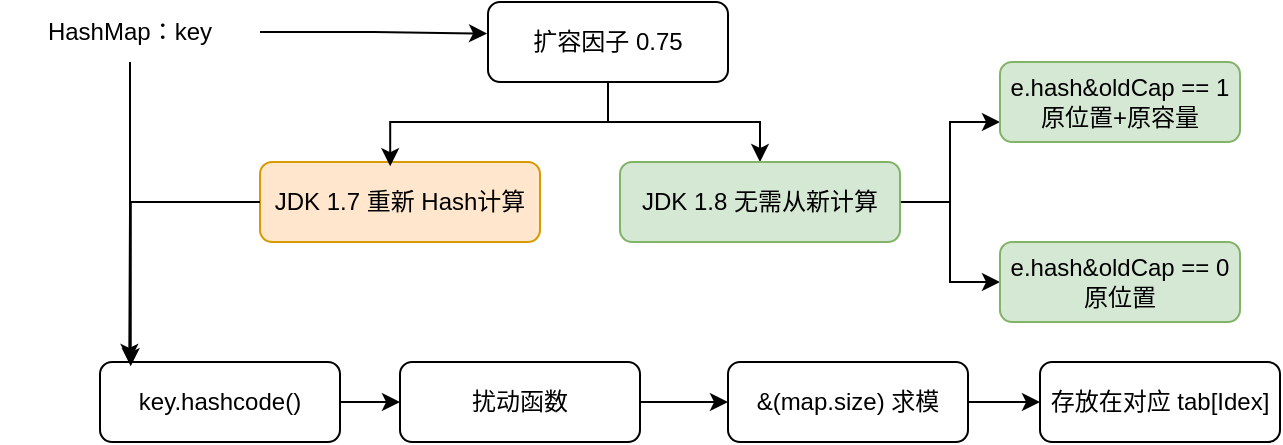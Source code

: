 <mxfile version="24.1.0" type="device" pages="2">
  <diagram name="HashCode" id="coGf-SwIpcZmSCLazqnX">
    <mxGraphModel dx="1434" dy="836" grid="1" gridSize="10" guides="1" tooltips="1" connect="1" arrows="1" fold="1" page="1" pageScale="1" pageWidth="827" pageHeight="1169" math="0" shadow="0">
      <root>
        <mxCell id="0" />
        <mxCell id="1" parent="0" />
        <mxCell id="WTFRDLYUk2QFJGsVZOeS-10" style="edgeStyle=orthogonalEdgeStyle;rounded=0;orthogonalLoop=1;jettySize=auto;html=1;exitX=1;exitY=0.5;exitDx=0;exitDy=0;" parent="1" source="WTFRDLYUk2QFJGsVZOeS-1" target="WTFRDLYUk2QFJGsVZOeS-2" edge="1">
          <mxGeometry relative="1" as="geometry" />
        </mxCell>
        <mxCell id="WTFRDLYUk2QFJGsVZOeS-1" value="key.hashcode()" style="rounded=1;whiteSpace=wrap;html=1;" parent="1" vertex="1">
          <mxGeometry x="50" y="210" width="120" height="40" as="geometry" />
        </mxCell>
        <mxCell id="WTFRDLYUk2QFJGsVZOeS-11" style="edgeStyle=orthogonalEdgeStyle;rounded=0;orthogonalLoop=1;jettySize=auto;html=1;exitX=1;exitY=0.5;exitDx=0;exitDy=0;entryX=0;entryY=0.5;entryDx=0;entryDy=0;" parent="1" source="WTFRDLYUk2QFJGsVZOeS-2" target="WTFRDLYUk2QFJGsVZOeS-6" edge="1">
          <mxGeometry relative="1" as="geometry" />
        </mxCell>
        <mxCell id="WTFRDLYUk2QFJGsVZOeS-2" value="扰动函数" style="rounded=1;whiteSpace=wrap;html=1;" parent="1" vertex="1">
          <mxGeometry x="200" y="210" width="120" height="40" as="geometry" />
        </mxCell>
        <mxCell id="WTFRDLYUk2QFJGsVZOeS-4" value="HashMap：key" style="text;html=1;align=center;verticalAlign=middle;whiteSpace=wrap;rounded=0;" parent="1" vertex="1">
          <mxGeometry y="30" width="130" height="30" as="geometry" />
        </mxCell>
        <mxCell id="WTFRDLYUk2QFJGsVZOeS-29" style="edgeStyle=orthogonalEdgeStyle;rounded=0;orthogonalLoop=1;jettySize=auto;html=1;exitX=1;exitY=0.5;exitDx=0;exitDy=0;entryX=0;entryY=0.5;entryDx=0;entryDy=0;" parent="1" source="WTFRDLYUk2QFJGsVZOeS-6" target="WTFRDLYUk2QFJGsVZOeS-13" edge="1">
          <mxGeometry relative="1" as="geometry" />
        </mxCell>
        <mxCell id="WTFRDLYUk2QFJGsVZOeS-6" value="&amp;amp;(map.size) 求模" style="rounded=1;whiteSpace=wrap;html=1;" parent="1" vertex="1">
          <mxGeometry x="364" y="210" width="120" height="40" as="geometry" />
        </mxCell>
        <mxCell id="WTFRDLYUk2QFJGsVZOeS-13" value="存放在对应 tab[Idex]" style="rounded=1;whiteSpace=wrap;html=1;" parent="1" vertex="1">
          <mxGeometry x="520" y="210" width="120" height="40" as="geometry" />
        </mxCell>
        <mxCell id="WTFRDLYUk2QFJGsVZOeS-25" style="edgeStyle=orthogonalEdgeStyle;rounded=0;orthogonalLoop=1;jettySize=auto;html=1;exitX=0.5;exitY=1;exitDx=0;exitDy=0;" parent="1" source="WTFRDLYUk2QFJGsVZOeS-15" target="WTFRDLYUk2QFJGsVZOeS-19" edge="1">
          <mxGeometry relative="1" as="geometry" />
        </mxCell>
        <mxCell id="WTFRDLYUk2QFJGsVZOeS-15" value="扩容因子 0.75" style="rounded=1;whiteSpace=wrap;html=1;" parent="1" vertex="1">
          <mxGeometry x="244" y="30" width="120" height="40" as="geometry" />
        </mxCell>
        <mxCell id="WTFRDLYUk2QFJGsVZOeS-17" style="edgeStyle=orthogonalEdgeStyle;rounded=0;orthogonalLoop=1;jettySize=auto;html=1;exitX=1;exitY=0.5;exitDx=0;exitDy=0;entryX=-0.004;entryY=0.395;entryDx=0;entryDy=0;entryPerimeter=0;" parent="1" source="WTFRDLYUk2QFJGsVZOeS-4" target="WTFRDLYUk2QFJGsVZOeS-15" edge="1">
          <mxGeometry relative="1" as="geometry" />
        </mxCell>
        <mxCell id="WTFRDLYUk2QFJGsVZOeS-18" value="JDK 1.7 重新 Hash计算" style="rounded=1;whiteSpace=wrap;html=1;fillColor=#ffe6cc;strokeColor=#d79b00;" parent="1" vertex="1">
          <mxGeometry x="130" y="110" width="140" height="40" as="geometry" />
        </mxCell>
        <mxCell id="WTFRDLYUk2QFJGsVZOeS-21" style="edgeStyle=orthogonalEdgeStyle;rounded=0;orthogonalLoop=1;jettySize=auto;html=1;exitX=1;exitY=0.5;exitDx=0;exitDy=0;entryX=0;entryY=0.75;entryDx=0;entryDy=0;" parent="1" source="WTFRDLYUk2QFJGsVZOeS-19" target="WTFRDLYUk2QFJGsVZOeS-20" edge="1">
          <mxGeometry relative="1" as="geometry" />
        </mxCell>
        <mxCell id="WTFRDLYUk2QFJGsVZOeS-23" style="edgeStyle=orthogonalEdgeStyle;rounded=0;orthogonalLoop=1;jettySize=auto;html=1;exitX=1;exitY=0.5;exitDx=0;exitDy=0;entryX=0;entryY=0.5;entryDx=0;entryDy=0;" parent="1" source="WTFRDLYUk2QFJGsVZOeS-19" target="WTFRDLYUk2QFJGsVZOeS-22" edge="1">
          <mxGeometry relative="1" as="geometry" />
        </mxCell>
        <mxCell id="WTFRDLYUk2QFJGsVZOeS-19" value="JDK 1.8 无需从新计算" style="rounded=1;whiteSpace=wrap;html=1;fillColor=#d5e8d4;strokeColor=#82b366;" parent="1" vertex="1">
          <mxGeometry x="310" y="110" width="140" height="40" as="geometry" />
        </mxCell>
        <mxCell id="WTFRDLYUk2QFJGsVZOeS-20" value="e.hash&amp;amp;oldCap == 1&lt;div&gt;原位置+原容量&lt;/div&gt;" style="rounded=1;whiteSpace=wrap;html=1;fillColor=#d5e8d4;strokeColor=#82b366;" parent="1" vertex="1">
          <mxGeometry x="500" y="60" width="120" height="40" as="geometry" />
        </mxCell>
        <mxCell id="WTFRDLYUk2QFJGsVZOeS-22" value="e.hash&amp;amp;oldCap == 0&lt;div&gt;原位置&lt;/div&gt;" style="rounded=1;whiteSpace=wrap;html=1;fillColor=#d5e8d4;strokeColor=#82b366;" parent="1" vertex="1">
          <mxGeometry x="500" y="150" width="120" height="40" as="geometry" />
        </mxCell>
        <mxCell id="WTFRDLYUk2QFJGsVZOeS-24" style="edgeStyle=orthogonalEdgeStyle;rounded=0;orthogonalLoop=1;jettySize=auto;html=1;exitX=0.5;exitY=1;exitDx=0;exitDy=0;entryX=0.465;entryY=0.053;entryDx=0;entryDy=0;entryPerimeter=0;" parent="1" source="WTFRDLYUk2QFJGsVZOeS-15" target="WTFRDLYUk2QFJGsVZOeS-18" edge="1">
          <mxGeometry relative="1" as="geometry" />
        </mxCell>
        <mxCell id="WTFRDLYUk2QFJGsVZOeS-26" style="edgeStyle=orthogonalEdgeStyle;rounded=0;orthogonalLoop=1;jettySize=auto;html=1;exitX=0.5;exitY=1;exitDx=0;exitDy=0;entryX=0.122;entryY=0;entryDx=0;entryDy=0;entryPerimeter=0;" parent="1" source="WTFRDLYUk2QFJGsVZOeS-4" target="WTFRDLYUk2QFJGsVZOeS-1" edge="1">
          <mxGeometry relative="1" as="geometry" />
        </mxCell>
        <mxCell id="WTFRDLYUk2QFJGsVZOeS-27" style="edgeStyle=orthogonalEdgeStyle;rounded=0;orthogonalLoop=1;jettySize=auto;html=1;exitX=0;exitY=0.5;exitDx=0;exitDy=0;entryX=0.128;entryY=0.053;entryDx=0;entryDy=0;entryPerimeter=0;" parent="1" source="WTFRDLYUk2QFJGsVZOeS-18" target="WTFRDLYUk2QFJGsVZOeS-1" edge="1">
          <mxGeometry relative="1" as="geometry" />
        </mxCell>
      </root>
    </mxGraphModel>
  </diagram>
  <diagram id="MA43s9fybkEDR8R1VmYW" name="红黑树">
    <mxGraphModel dx="819" dy="478" grid="1" gridSize="10" guides="1" tooltips="1" connect="1" arrows="1" fold="1" page="1" pageScale="1" pageWidth="827" pageHeight="1169" math="0" shadow="0">
      <root>
        <mxCell id="0" />
        <mxCell id="1" parent="0" />
        <mxCell id="YjHZfII7TZEtdzkOAx2F-1" value="3" style="ellipse;whiteSpace=wrap;html=1;aspect=fixed;fillColor=#fff2cc;strokeColor=#d6b656;" parent="1" vertex="1">
          <mxGeometry x="200" y="250" width="30" height="30" as="geometry" />
        </mxCell>
        <mxCell id="YjHZfII7TZEtdzkOAx2F-9" style="rounded=0;orthogonalLoop=1;jettySize=auto;html=1;exitX=0;exitY=1;exitDx=0;exitDy=0;entryX=1;entryY=0;entryDx=0;entryDy=0;" parent="1" source="YjHZfII7TZEtdzkOAx2F-2" target="YjHZfII7TZEtdzkOAx2F-4" edge="1">
          <mxGeometry relative="1" as="geometry" />
        </mxCell>
        <mxCell id="YjHZfII7TZEtdzkOAx2F-2" value="2" style="ellipse;whiteSpace=wrap;html=1;aspect=fixed;fillColor=#fff2cc;strokeColor=#d6b656;" parent="1" vertex="1">
          <mxGeometry x="180" y="200" width="30" height="30" as="geometry" />
        </mxCell>
        <mxCell id="YjHZfII7TZEtdzkOAx2F-7" style="rounded=0;orthogonalLoop=1;jettySize=auto;html=1;exitX=0;exitY=1;exitDx=0;exitDy=0;" parent="1" source="YjHZfII7TZEtdzkOAx2F-3" target="YjHZfII7TZEtdzkOAx2F-2" edge="1">
          <mxGeometry relative="1" as="geometry" />
        </mxCell>
        <mxCell id="YjHZfII7TZEtdzkOAx2F-8" style="rounded=0;orthogonalLoop=1;jettySize=auto;html=1;exitX=1;exitY=1;exitDx=0;exitDy=0;entryX=0;entryY=0;entryDx=0;entryDy=0;" parent="1" source="YjHZfII7TZEtdzkOAx2F-3" target="YjHZfII7TZEtdzkOAx2F-5" edge="1">
          <mxGeometry relative="1" as="geometry" />
        </mxCell>
        <mxCell id="YjHZfII7TZEtdzkOAx2F-3" value="4" style="ellipse;whiteSpace=wrap;html=1;aspect=fixed;fillColor=#fff2cc;strokeColor=#d6b656;" parent="1" vertex="1">
          <mxGeometry x="220" y="160" width="30" height="30" as="geometry" />
        </mxCell>
        <mxCell id="YjHZfII7TZEtdzkOAx2F-4" value="1" style="ellipse;whiteSpace=wrap;html=1;aspect=fixed;fillColor=#fff2cc;strokeColor=#d6b656;" parent="1" vertex="1">
          <mxGeometry x="150" y="250" width="30" height="30" as="geometry" />
        </mxCell>
        <mxCell id="YjHZfII7TZEtdzkOAx2F-5" value="5" style="ellipse;whiteSpace=wrap;html=1;aspect=fixed;fillColor=#fff2cc;strokeColor=#d6b656;" parent="1" vertex="1">
          <mxGeometry x="250" y="200" width="30" height="30" as="geometry" />
        </mxCell>
        <mxCell id="YjHZfII7TZEtdzkOAx2F-6" value="6" style="ellipse;whiteSpace=wrap;html=1;aspect=fixed;fillColor=#fff2cc;strokeColor=#d6b656;" parent="1" vertex="1">
          <mxGeometry x="270" y="250" width="30" height="30" as="geometry" />
        </mxCell>
        <mxCell id="YjHZfII7TZEtdzkOAx2F-10" style="rounded=0;orthogonalLoop=1;jettySize=auto;html=1;exitX=1;exitY=1;exitDx=0;exitDy=0;entryX=0.376;entryY=-0.019;entryDx=0;entryDy=0;entryPerimeter=0;" parent="1" source="YjHZfII7TZEtdzkOAx2F-2" target="YjHZfII7TZEtdzkOAx2F-1" edge="1">
          <mxGeometry relative="1" as="geometry" />
        </mxCell>
        <mxCell id="YjHZfII7TZEtdzkOAx2F-11" style="rounded=0;orthogonalLoop=1;jettySize=auto;html=1;exitX=1;exitY=1;exitDx=0;exitDy=0;entryX=0.333;entryY=0;entryDx=0;entryDy=0;entryPerimeter=0;" parent="1" source="YjHZfII7TZEtdzkOAx2F-5" target="YjHZfII7TZEtdzkOAx2F-6" edge="1">
          <mxGeometry relative="1" as="geometry" />
        </mxCell>
        <mxCell id="YjHZfII7TZEtdzkOAx2F-12" value="" style="shape=flexArrow;endArrow=classic;html=1;rounded=0;" parent="1" edge="1">
          <mxGeometry width="50" height="50" relative="1" as="geometry">
            <mxPoint x="310" y="220" as="sourcePoint" />
            <mxPoint x="370" y="220" as="targetPoint" />
          </mxGeometry>
        </mxCell>
        <mxCell id="YjHZfII7TZEtdzkOAx2F-13" value="二叉搜索树" style="text;html=1;align=center;verticalAlign=middle;resizable=0;points=[];autosize=1;strokeColor=none;fillColor=none;" parent="1" vertex="1">
          <mxGeometry x="190" y="110" width="80" height="30" as="geometry" />
        </mxCell>
        <mxCell id="YjHZfII7TZEtdzkOAx2F-14" value="退化" style="text;html=1;align=center;verticalAlign=middle;resizable=0;points=[];autosize=1;strokeColor=none;fillColor=none;" parent="1" vertex="1">
          <mxGeometry x="315" y="178" width="50" height="30" as="geometry" />
        </mxCell>
        <mxCell id="YjHZfII7TZEtdzkOAx2F-15" value="1" style="ellipse;whiteSpace=wrap;html=1;aspect=fixed;fillColor=#fff2cc;strokeColor=#d6b656;" parent="1" vertex="1">
          <mxGeometry x="416" y="160" width="30" height="30" as="geometry" />
        </mxCell>
        <mxCell id="YjHZfII7TZEtdzkOAx2F-22" style="edgeStyle=orthogonalEdgeStyle;rounded=0;orthogonalLoop=1;jettySize=auto;html=1;exitX=1;exitY=1;exitDx=0;exitDy=0;entryX=0;entryY=0;entryDx=0;entryDy=0;curved=1;" parent="1" source="YjHZfII7TZEtdzkOAx2F-16" target="YjHZfII7TZEtdzkOAx2F-17" edge="1">
          <mxGeometry relative="1" as="geometry" />
        </mxCell>
        <mxCell id="YjHZfII7TZEtdzkOAx2F-16" value="2" style="ellipse;whiteSpace=wrap;html=1;aspect=fixed;fillColor=#fff2cc;strokeColor=#d6b656;" parent="1" vertex="1">
          <mxGeometry x="446" y="200" width="30" height="30" as="geometry" />
        </mxCell>
        <mxCell id="YjHZfII7TZEtdzkOAx2F-17" value="3" style="ellipse;whiteSpace=wrap;html=1;aspect=fixed;fillColor=#fff2cc;strokeColor=#d6b656;" parent="1" vertex="1">
          <mxGeometry x="476" y="230" width="30" height="30" as="geometry" />
        </mxCell>
        <mxCell id="YjHZfII7TZEtdzkOAx2F-18" value="4" style="ellipse;whiteSpace=wrap;html=1;aspect=fixed;fillColor=#fff2cc;strokeColor=#d6b656;" parent="1" vertex="1">
          <mxGeometry x="496" y="270" width="30" height="30" as="geometry" />
        </mxCell>
        <mxCell id="YjHZfII7TZEtdzkOAx2F-25" style="edgeStyle=orthogonalEdgeStyle;rounded=0;orthogonalLoop=1;jettySize=auto;html=1;exitX=1;exitY=1;exitDx=0;exitDy=0;entryX=0;entryY=0;entryDx=0;entryDy=0;curved=1;" parent="1" source="YjHZfII7TZEtdzkOAx2F-19" target="YjHZfII7TZEtdzkOAx2F-20" edge="1">
          <mxGeometry relative="1" as="geometry" />
        </mxCell>
        <mxCell id="YjHZfII7TZEtdzkOAx2F-19" value="5" style="ellipse;whiteSpace=wrap;html=1;aspect=fixed;fillColor=#fff2cc;strokeColor=#d6b656;" parent="1" vertex="1">
          <mxGeometry x="526" y="300" width="30" height="30" as="geometry" />
        </mxCell>
        <mxCell id="YjHZfII7TZEtdzkOAx2F-20" value="6" style="ellipse;whiteSpace=wrap;html=1;aspect=fixed;fillColor=#fff2cc;strokeColor=#d6b656;" parent="1" vertex="1">
          <mxGeometry x="556" y="340" width="30" height="30" as="geometry" />
        </mxCell>
        <mxCell id="YjHZfII7TZEtdzkOAx2F-21" style="edgeStyle=orthogonalEdgeStyle;rounded=0;orthogonalLoop=1;jettySize=auto;html=1;exitX=1;exitY=1;exitDx=0;exitDy=0;entryX=0.386;entryY=0.01;entryDx=0;entryDy=0;entryPerimeter=0;curved=1;" parent="1" source="YjHZfII7TZEtdzkOAx2F-15" target="YjHZfII7TZEtdzkOAx2F-16" edge="1">
          <mxGeometry relative="1" as="geometry" />
        </mxCell>
        <mxCell id="YjHZfII7TZEtdzkOAx2F-23" style="edgeStyle=orthogonalEdgeStyle;rounded=0;orthogonalLoop=1;jettySize=auto;html=1;exitX=1;exitY=1;exitDx=0;exitDy=0;entryX=0.262;entryY=0.038;entryDx=0;entryDy=0;entryPerimeter=0;curved=1;" parent="1" source="YjHZfII7TZEtdzkOAx2F-17" target="YjHZfII7TZEtdzkOAx2F-18" edge="1">
          <mxGeometry relative="1" as="geometry" />
        </mxCell>
        <mxCell id="YjHZfII7TZEtdzkOAx2F-24" style="edgeStyle=orthogonalEdgeStyle;rounded=0;orthogonalLoop=1;jettySize=auto;html=1;exitX=1;exitY=1;exitDx=0;exitDy=0;entryX=0.133;entryY=0;entryDx=0;entryDy=0;entryPerimeter=0;curved=1;" parent="1" source="YjHZfII7TZEtdzkOAx2F-18" target="YjHZfII7TZEtdzkOAx2F-19" edge="1">
          <mxGeometry relative="1" as="geometry" />
        </mxCell>
        <mxCell id="YjHZfII7TZEtdzkOAx2F-26" value="链表" style="text;html=1;align=center;verticalAlign=middle;resizable=0;points=[];autosize=1;strokeColor=none;fillColor=none;" parent="1" vertex="1">
          <mxGeometry x="406" y="110" width="50" height="30" as="geometry" />
        </mxCell>
        <mxCell id="YjHZfII7TZEtdzkOAx2F-27" value="&lt;font color=&quot;#bab8ff&quot;&gt;小木蕊&lt;/font&gt;" style="text;html=1;align=center;verticalAlign=middle;whiteSpace=wrap;rounded=0;" parent="1" vertex="1">
          <mxGeometry x="160" y="310" width="60" height="30" as="geometry" />
        </mxCell>
        <mxCell id="_BTrtU_r2olgrIHIZXSj-14" value="" style="shape=flexArrow;endArrow=classic;html=1;rounded=0;" parent="1" edge="1">
          <mxGeometry width="50" height="50" relative="1" as="geometry">
            <mxPoint x="350" y="490" as="sourcePoint" />
            <mxPoint x="430" y="490" as="targetPoint" />
          </mxGeometry>
        </mxCell>
        <mxCell id="_BTrtU_r2olgrIHIZXSj-15" value="插入 9" style="text;html=1;align=center;verticalAlign=middle;resizable=0;points=[];autosize=1;strokeColor=none;fillColor=none;" parent="1" vertex="1">
          <mxGeometry x="350" y="438" width="60" height="30" as="geometry" />
        </mxCell>
        <mxCell id="_BTrtU_r2olgrIHIZXSj-22" value="5" style="ellipse;whiteSpace=wrap;html=1;aspect=fixed;fillColor=#fff2cc;strokeColor=#d6b656;" parent="1" vertex="1">
          <mxGeometry x="466" y="490" width="30" height="30" as="geometry" />
        </mxCell>
        <mxCell id="_BTrtU_r2olgrIHIZXSj-31" style="edgeStyle=orthogonalEdgeStyle;rounded=0;orthogonalLoop=1;jettySize=auto;html=1;exitX=0;exitY=0.5;exitDx=0;exitDy=0;entryX=0.5;entryY=0;entryDx=0;entryDy=0;curved=1;" parent="1" source="_BTrtU_r2olgrIHIZXSj-23" target="_BTrtU_r2olgrIHIZXSj-22" edge="1">
          <mxGeometry relative="1" as="geometry" />
        </mxCell>
        <mxCell id="_BTrtU_r2olgrIHIZXSj-23" value="7" style="ellipse;whiteSpace=wrap;html=1;aspect=fixed;fillColor=#fff2cc;strokeColor=#d6b656;" parent="1" vertex="1">
          <mxGeometry x="496" y="450" width="30" height="30" as="geometry" />
        </mxCell>
        <mxCell id="_BTrtU_r2olgrIHIZXSj-26" value="9" style="ellipse;whiteSpace=wrap;html=1;aspect=fixed;fillColor=#fff2cc;strokeColor=#d6b656;" parent="1" vertex="1">
          <mxGeometry x="526" y="490" width="30" height="30" as="geometry" />
        </mxCell>
        <mxCell id="_BTrtU_r2olgrIHIZXSj-1" value="5" style="rounded=1;whiteSpace=wrap;html=1;fillColor=#ffe6cc;strokeColor=#d79b00;container=0;" parent="1" vertex="1">
          <mxGeometry x="250" y="468" width="30" height="30" as="geometry" />
        </mxCell>
        <mxCell id="_BTrtU_r2olgrIHIZXSj-2" value="7" style="rounded=1;whiteSpace=wrap;html=1;fillColor=#ffe6cc;strokeColor=#d79b00;container=0;" parent="1" vertex="1">
          <mxGeometry x="280" y="468" width="30" height="30" as="geometry" />
        </mxCell>
        <mxCell id="_BTrtU_r2olgrIHIZXSj-32" style="edgeStyle=orthogonalEdgeStyle;rounded=0;orthogonalLoop=1;jettySize=auto;html=1;exitX=1;exitY=0.5;exitDx=0;exitDy=0;entryX=0.367;entryY=0.114;entryDx=0;entryDy=0;entryPerimeter=0;curved=1;" parent="1" source="_BTrtU_r2olgrIHIZXSj-23" target="_BTrtU_r2olgrIHIZXSj-26" edge="1">
          <mxGeometry relative="1" as="geometry" />
        </mxCell>
        <mxCell id="_jaxaXw8h2BjrPYEJbUO-1" value="5" style="rounded=1;whiteSpace=wrap;html=1;fillColor=#ffe6cc;strokeColor=#d79b00;container=0;" vertex="1" parent="1">
          <mxGeometry x="346" y="620" width="30" height="30" as="geometry" />
        </mxCell>
        <mxCell id="_jaxaXw8h2BjrPYEJbUO-7" style="edgeStyle=orthogonalEdgeStyle;rounded=0;orthogonalLoop=1;jettySize=auto;html=1;exitX=0;exitY=1;exitDx=0;exitDy=0;entryX=0.5;entryY=0;entryDx=0;entryDy=0;curved=1;" edge="1" parent="1" source="_jaxaXw8h2BjrPYEJbUO-2" target="_jaxaXw8h2BjrPYEJbUO-4">
          <mxGeometry relative="1" as="geometry" />
        </mxCell>
        <mxCell id="_jaxaXw8h2BjrPYEJbUO-8" style="edgeStyle=orthogonalEdgeStyle;rounded=0;orthogonalLoop=1;jettySize=auto;html=1;exitX=1;exitY=0.5;exitDx=0;exitDy=0;curved=1;" edge="1" parent="1" source="_jaxaXw8h2BjrPYEJbUO-2" target="_jaxaXw8h2BjrPYEJbUO-5">
          <mxGeometry relative="1" as="geometry" />
        </mxCell>
        <mxCell id="_jaxaXw8h2BjrPYEJbUO-2" value="7" style="rounded=1;whiteSpace=wrap;html=1;fillColor=#ffe6cc;strokeColor=#d79b00;container=0;" vertex="1" parent="1">
          <mxGeometry x="376" y="620" width="30" height="30" as="geometry" />
        </mxCell>
        <mxCell id="_jaxaXw8h2BjrPYEJbUO-3" value="1" style="ellipse;whiteSpace=wrap;html=1;aspect=fixed;fillColor=#fff2cc;strokeColor=#d6b656;" vertex="1" parent="1">
          <mxGeometry x="296" y="680" width="30" height="30" as="geometry" />
        </mxCell>
        <mxCell id="_jaxaXw8h2BjrPYEJbUO-4" value="6" style="ellipse;whiteSpace=wrap;html=1;aspect=fixed;fillColor=#fff2cc;strokeColor=#d6b656;" vertex="1" parent="1">
          <mxGeometry x="356" y="680" width="30" height="30" as="geometry" />
        </mxCell>
        <mxCell id="_jaxaXw8h2BjrPYEJbUO-5" value="8" style="ellipse;whiteSpace=wrap;html=1;aspect=fixed;fillColor=#fff2cc;strokeColor=#d6b656;" vertex="1" parent="1">
          <mxGeometry x="426" y="680" width="30" height="30" as="geometry" />
        </mxCell>
        <mxCell id="_jaxaXw8h2BjrPYEJbUO-6" style="edgeStyle=orthogonalEdgeStyle;rounded=0;orthogonalLoop=1;jettySize=auto;html=1;exitX=0;exitY=0.5;exitDx=0;exitDy=0;entryX=0.71;entryY=-0.019;entryDx=0;entryDy=0;entryPerimeter=0;curved=1;" edge="1" parent="1" source="_jaxaXw8h2BjrPYEJbUO-1" target="_jaxaXw8h2BjrPYEJbUO-3">
          <mxGeometry relative="1" as="geometry" />
        </mxCell>
        <mxCell id="_jaxaXw8h2BjrPYEJbUO-11" value="" style="edgeStyle=orthogonalEdgeStyle;rounded=0;orthogonalLoop=1;jettySize=auto;html=1;" edge="1" parent="1" source="_jaxaXw8h2BjrPYEJbUO-9" target="_jaxaXw8h2BjrPYEJbUO-10">
          <mxGeometry relative="1" as="geometry" />
        </mxCell>
        <mxCell id="_jaxaXw8h2BjrPYEJbUO-9" value="查找8" style="text;html=1;align=center;verticalAlign=middle;whiteSpace=wrap;rounded=0;" vertex="1" parent="1">
          <mxGeometry x="270" y="570" width="60" height="30" as="geometry" />
        </mxCell>
        <mxCell id="_jaxaXw8h2BjrPYEJbUO-13" value="" style="edgeStyle=orthogonalEdgeStyle;rounded=0;orthogonalLoop=1;jettySize=auto;html=1;" edge="1" parent="1" source="_jaxaXw8h2BjrPYEJbUO-10" target="_jaxaXw8h2BjrPYEJbUO-12">
          <mxGeometry relative="1" as="geometry" />
        </mxCell>
        <mxCell id="_jaxaXw8h2BjrPYEJbUO-10" value="8&amp;lt;5 ?" style="whiteSpace=wrap;html=1;" vertex="1" parent="1">
          <mxGeometry x="357" y="572.5" width="56" height="25" as="geometry" />
        </mxCell>
        <mxCell id="_jaxaXw8h2BjrPYEJbUO-12" value="8&amp;lt;7 ?" style="whiteSpace=wrap;html=1;" vertex="1" parent="1">
          <mxGeometry x="444" y="572.5" width="56" height="25" as="geometry" />
        </mxCell>
        <mxCell id="_jaxaXw8h2BjrPYEJbUO-17" style="edgeStyle=orthogonalEdgeStyle;rounded=0;orthogonalLoop=1;jettySize=auto;html=1;exitX=0;exitY=1;exitDx=0;exitDy=0;curved=1;" edge="1" parent="1" source="_jaxaXw8h2BjrPYEJbUO-14" target="_jaxaXw8h2BjrPYEJbUO-15">
          <mxGeometry relative="1" as="geometry" />
        </mxCell>
        <mxCell id="_jaxaXw8h2BjrPYEJbUO-18" style="edgeStyle=orthogonalEdgeStyle;rounded=0;orthogonalLoop=1;jettySize=auto;html=1;exitX=1;exitY=0.5;exitDx=0;exitDy=0;curved=1;" edge="1" parent="1" source="_jaxaXw8h2BjrPYEJbUO-14" target="_jaxaXw8h2BjrPYEJbUO-16">
          <mxGeometry relative="1" as="geometry" />
        </mxCell>
        <mxCell id="_jaxaXw8h2BjrPYEJbUO-14" value="&lt;font color=&quot;#ffffff&quot;&gt;2&lt;/font&gt;" style="ellipse;whiteSpace=wrap;html=1;aspect=fixed;fillColor=#0B0C0D;strokeColor=#d6b656;" vertex="1" parent="1">
          <mxGeometry x="258" y="820" width="30" height="30" as="geometry" />
        </mxCell>
        <mxCell id="_jaxaXw8h2BjrPYEJbUO-23" style="edgeStyle=orthogonalEdgeStyle;rounded=0;orthogonalLoop=1;jettySize=auto;html=1;exitX=0;exitY=1;exitDx=0;exitDy=0;entryX=0.5;entryY=0;entryDx=0;entryDy=0;curved=1;" edge="1" parent="1" source="_jaxaXw8h2BjrPYEJbUO-15" target="_jaxaXw8h2BjrPYEJbUO-19">
          <mxGeometry relative="1" as="geometry" />
        </mxCell>
        <mxCell id="_jaxaXw8h2BjrPYEJbUO-15" value="&lt;font color=&quot;#ffffff&quot;&gt;1&lt;/font&gt;" style="ellipse;whiteSpace=wrap;html=1;aspect=fixed;fillColor=#a20025;strokeColor=#6F0000;fontColor=#ffffff;" vertex="1" parent="1">
          <mxGeometry x="223" y="870" width="30" height="30" as="geometry" />
        </mxCell>
        <mxCell id="_jaxaXw8h2BjrPYEJbUO-25" style="edgeStyle=orthogonalEdgeStyle;rounded=0;orthogonalLoop=1;jettySize=auto;html=1;exitX=0;exitY=1;exitDx=0;exitDy=0;entryX=0.5;entryY=0;entryDx=0;entryDy=0;curved=1;" edge="1" parent="1" source="_jaxaXw8h2BjrPYEJbUO-16" target="_jaxaXw8h2BjrPYEJbUO-21">
          <mxGeometry relative="1" as="geometry" />
        </mxCell>
        <mxCell id="_jaxaXw8h2BjrPYEJbUO-16" value="&lt;font color=&quot;#ffffff&quot;&gt;5&lt;/font&gt;" style="ellipse;whiteSpace=wrap;html=1;aspect=fixed;fillColor=#a20025;strokeColor=#6F0000;fontColor=#ffffff;" vertex="1" parent="1">
          <mxGeometry x="307" y="870" width="30" height="30" as="geometry" />
        </mxCell>
        <mxCell id="_jaxaXw8h2BjrPYEJbUO-19" value="&lt;font color=&quot;#ffffff&quot;&gt;Null&lt;/font&gt;" style="ellipse;whiteSpace=wrap;html=1;aspect=fixed;fillColor=#0B0C0D;strokeColor=#d6b656;" vertex="1" parent="1">
          <mxGeometry x="193" y="920" width="30" height="30" as="geometry" />
        </mxCell>
        <mxCell id="_jaxaXw8h2BjrPYEJbUO-20" value="&lt;font color=&quot;#ffffff&quot;&gt;Null&lt;/font&gt;" style="ellipse;whiteSpace=wrap;html=1;aspect=fixed;fillColor=#0B0C0D;strokeColor=#d6b656;" vertex="1" parent="1">
          <mxGeometry x="229" y="920" width="30" height="30" as="geometry" />
        </mxCell>
        <mxCell id="_jaxaXw8h2BjrPYEJbUO-21" value="&lt;font color=&quot;#ffffff&quot;&gt;Null&lt;/font&gt;" style="ellipse;whiteSpace=wrap;html=1;aspect=fixed;fillColor=#0B0C0D;strokeColor=#d6b656;" vertex="1" parent="1">
          <mxGeometry x="291" y="920" width="30" height="30" as="geometry" />
        </mxCell>
        <mxCell id="_jaxaXw8h2BjrPYEJbUO-22" value="&lt;font color=&quot;#ffffff&quot;&gt;Null&lt;/font&gt;" style="ellipse;whiteSpace=wrap;html=1;aspect=fixed;fillColor=#0B0C0D;strokeColor=#d6b656;" vertex="1" parent="1">
          <mxGeometry x="327" y="920" width="30" height="30" as="geometry" />
        </mxCell>
        <mxCell id="_jaxaXw8h2BjrPYEJbUO-24" style="edgeStyle=orthogonalEdgeStyle;rounded=0;orthogonalLoop=1;jettySize=auto;html=1;exitX=1;exitY=1;exitDx=0;exitDy=0;entryX=0.738;entryY=0.019;entryDx=0;entryDy=0;entryPerimeter=0;curved=1;" edge="1" parent="1" source="_jaxaXw8h2BjrPYEJbUO-15" target="_jaxaXw8h2BjrPYEJbUO-20">
          <mxGeometry relative="1" as="geometry" />
        </mxCell>
        <mxCell id="_jaxaXw8h2BjrPYEJbUO-26" style="edgeStyle=orthogonalEdgeStyle;rounded=0;orthogonalLoop=1;jettySize=auto;html=1;exitX=1;exitY=0.5;exitDx=0;exitDy=0;entryX=0.729;entryY=0.076;entryDx=0;entryDy=0;entryPerimeter=0;curved=1;" edge="1" parent="1" source="_jaxaXw8h2BjrPYEJbUO-16" target="_jaxaXw8h2BjrPYEJbUO-22">
          <mxGeometry relative="1" as="geometry" />
        </mxCell>
        <mxCell id="_jaxaXw8h2BjrPYEJbUO-27" style="edgeStyle=orthogonalEdgeStyle;rounded=0;orthogonalLoop=1;jettySize=auto;html=1;exitX=0;exitY=1;exitDx=0;exitDy=0;curved=1;" edge="1" parent="1" source="_jaxaXw8h2BjrPYEJbUO-29" target="_jaxaXw8h2BjrPYEJbUO-31">
          <mxGeometry relative="1" as="geometry" />
        </mxCell>
        <mxCell id="_jaxaXw8h2BjrPYEJbUO-28" style="edgeStyle=orthogonalEdgeStyle;rounded=0;orthogonalLoop=1;jettySize=auto;html=1;exitX=1;exitY=0.5;exitDx=0;exitDy=0;curved=1;" edge="1" parent="1" source="_jaxaXw8h2BjrPYEJbUO-29" target="_jaxaXw8h2BjrPYEJbUO-33">
          <mxGeometry relative="1" as="geometry" />
        </mxCell>
        <mxCell id="_jaxaXw8h2BjrPYEJbUO-29" value="&lt;font color=&quot;#ffffff&quot;&gt;2&lt;/font&gt;" style="ellipse;whiteSpace=wrap;html=1;aspect=fixed;fillColor=#0B0C0D;strokeColor=#d6b656;" vertex="1" parent="1">
          <mxGeometry x="585" y="820" width="30" height="30" as="geometry" />
        </mxCell>
        <mxCell id="_jaxaXw8h2BjrPYEJbUO-30" style="edgeStyle=orthogonalEdgeStyle;rounded=0;orthogonalLoop=1;jettySize=auto;html=1;exitX=0;exitY=1;exitDx=0;exitDy=0;entryX=0.5;entryY=0;entryDx=0;entryDy=0;curved=1;" edge="1" parent="1" source="_jaxaXw8h2BjrPYEJbUO-31" target="_jaxaXw8h2BjrPYEJbUO-34">
          <mxGeometry relative="1" as="geometry" />
        </mxCell>
        <mxCell id="_jaxaXw8h2BjrPYEJbUO-31" value="&lt;font color=&quot;#ffffff&quot;&gt;1&lt;/font&gt;" style="ellipse;whiteSpace=wrap;html=1;aspect=fixed;fillColor=#0B0C0D;strokeColor=#6F0000;fontColor=#ffffff;" vertex="1" parent="1">
          <mxGeometry x="550" y="870" width="30" height="30" as="geometry" />
        </mxCell>
        <mxCell id="_jaxaXw8h2BjrPYEJbUO-32" style="edgeStyle=orthogonalEdgeStyle;rounded=0;orthogonalLoop=1;jettySize=auto;html=1;exitX=0;exitY=1;exitDx=0;exitDy=0;entryX=0.5;entryY=0;entryDx=0;entryDy=0;curved=1;" edge="1" parent="1" source="_jaxaXw8h2BjrPYEJbUO-33" target="_jaxaXw8h2BjrPYEJbUO-36">
          <mxGeometry relative="1" as="geometry" />
        </mxCell>
        <mxCell id="_jaxaXw8h2BjrPYEJbUO-33" value="&lt;font color=&quot;#ffffff&quot;&gt;5&lt;/font&gt;" style="ellipse;whiteSpace=wrap;html=1;aspect=fixed;fillColor=#0B0C0D;strokeColor=#6F0000;fontColor=#ffffff;" vertex="1" parent="1">
          <mxGeometry x="634" y="870" width="30" height="30" as="geometry" />
        </mxCell>
        <mxCell id="_jaxaXw8h2BjrPYEJbUO-34" value="&lt;font color=&quot;#ffffff&quot;&gt;Null&lt;/font&gt;" style="ellipse;whiteSpace=wrap;html=1;aspect=fixed;fillColor=#0B0C0D;strokeColor=#d6b656;" vertex="1" parent="1">
          <mxGeometry x="520" y="920" width="30" height="30" as="geometry" />
        </mxCell>
        <mxCell id="_jaxaXw8h2BjrPYEJbUO-35" value="&lt;font color=&quot;#ffffff&quot;&gt;Null&lt;/font&gt;" style="ellipse;whiteSpace=wrap;html=1;aspect=fixed;fillColor=#0B0C0D;strokeColor=#d6b656;" vertex="1" parent="1">
          <mxGeometry x="556" y="920" width="30" height="30" as="geometry" />
        </mxCell>
        <mxCell id="_jaxaXw8h2BjrPYEJbUO-36" value="&lt;font color=&quot;#ffffff&quot;&gt;Null&lt;/font&gt;" style="ellipse;whiteSpace=wrap;html=1;aspect=fixed;fillColor=#0B0C0D;strokeColor=#d6b656;" vertex="1" parent="1">
          <mxGeometry x="618" y="920" width="30" height="30" as="geometry" />
        </mxCell>
        <mxCell id="_jaxaXw8h2BjrPYEJbUO-37" value="&lt;font color=&quot;#ffffff&quot;&gt;Null&lt;/font&gt;" style="ellipse;whiteSpace=wrap;html=1;aspect=fixed;fillColor=#0B0C0D;strokeColor=#d6b656;" vertex="1" parent="1">
          <mxGeometry x="694" y="970" width="30" height="30" as="geometry" />
        </mxCell>
        <mxCell id="_jaxaXw8h2BjrPYEJbUO-38" style="edgeStyle=orthogonalEdgeStyle;rounded=0;orthogonalLoop=1;jettySize=auto;html=1;exitX=1;exitY=1;exitDx=0;exitDy=0;entryX=0.738;entryY=0.019;entryDx=0;entryDy=0;entryPerimeter=0;curved=1;" edge="1" parent="1" source="_jaxaXw8h2BjrPYEJbUO-31" target="_jaxaXw8h2BjrPYEJbUO-35">
          <mxGeometry relative="1" as="geometry" />
        </mxCell>
        <mxCell id="_jaxaXw8h2BjrPYEJbUO-39" style="edgeStyle=orthogonalEdgeStyle;rounded=0;orthogonalLoop=1;jettySize=auto;html=1;exitX=1;exitY=0.5;exitDx=0;exitDy=0;entryX=0.176;entryY=-0.019;entryDx=0;entryDy=0;entryPerimeter=0;curved=1;" edge="1" parent="1" source="_jaxaXw8h2BjrPYEJbUO-33" target="_jaxaXw8h2BjrPYEJbUO-40">
          <mxGeometry relative="1" as="geometry" />
        </mxCell>
        <mxCell id="_jaxaXw8h2BjrPYEJbUO-42" style="edgeStyle=orthogonalEdgeStyle;rounded=0;orthogonalLoop=1;jettySize=auto;html=1;exitX=0;exitY=1;exitDx=0;exitDy=0;entryX=0.5;entryY=0;entryDx=0;entryDy=0;curved=1;" edge="1" parent="1" source="_jaxaXw8h2BjrPYEJbUO-40" target="_jaxaXw8h2BjrPYEJbUO-41">
          <mxGeometry relative="1" as="geometry" />
        </mxCell>
        <mxCell id="_jaxaXw8h2BjrPYEJbUO-43" style="edgeStyle=orthogonalEdgeStyle;rounded=0;orthogonalLoop=1;jettySize=auto;html=1;exitX=1;exitY=0.5;exitDx=0;exitDy=0;curved=1;" edge="1" parent="1" source="_jaxaXw8h2BjrPYEJbUO-40" target="_jaxaXw8h2BjrPYEJbUO-37">
          <mxGeometry relative="1" as="geometry" />
        </mxCell>
        <mxCell id="_jaxaXw8h2BjrPYEJbUO-40" value="&lt;font color=&quot;#ffffff&quot;&gt;6&lt;/font&gt;" style="ellipse;whiteSpace=wrap;html=1;aspect=fixed;fillColor=#a20025;strokeColor=#6F0000;fontColor=#ffffff;" vertex="1" parent="1">
          <mxGeometry x="664" y="920" width="30" height="30" as="geometry" />
        </mxCell>
        <mxCell id="_jaxaXw8h2BjrPYEJbUO-41" value="&lt;font color=&quot;#ffffff&quot;&gt;Null&lt;/font&gt;" style="ellipse;whiteSpace=wrap;html=1;aspect=fixed;fillColor=#0B0C0D;strokeColor=#d6b656;" vertex="1" parent="1">
          <mxGeometry x="648" y="970" width="30" height="30" as="geometry" />
        </mxCell>
        <mxCell id="_jaxaXw8h2BjrPYEJbUO-44" value="" style="shape=flexArrow;endArrow=classic;html=1;rounded=0;" edge="1" parent="1">
          <mxGeometry width="50" height="50" relative="1" as="geometry">
            <mxPoint x="401" y="899.43" as="sourcePoint" />
            <mxPoint x="461" y="899.43" as="targetPoint" />
          </mxGeometry>
        </mxCell>
        <mxCell id="_jaxaXw8h2BjrPYEJbUO-45" value="插入6" style="text;html=1;align=center;verticalAlign=middle;whiteSpace=wrap;rounded=0;" vertex="1" parent="1">
          <mxGeometry x="396" y="850" width="60" height="30" as="geometry" />
        </mxCell>
      </root>
    </mxGraphModel>
  </diagram>
</mxfile>
